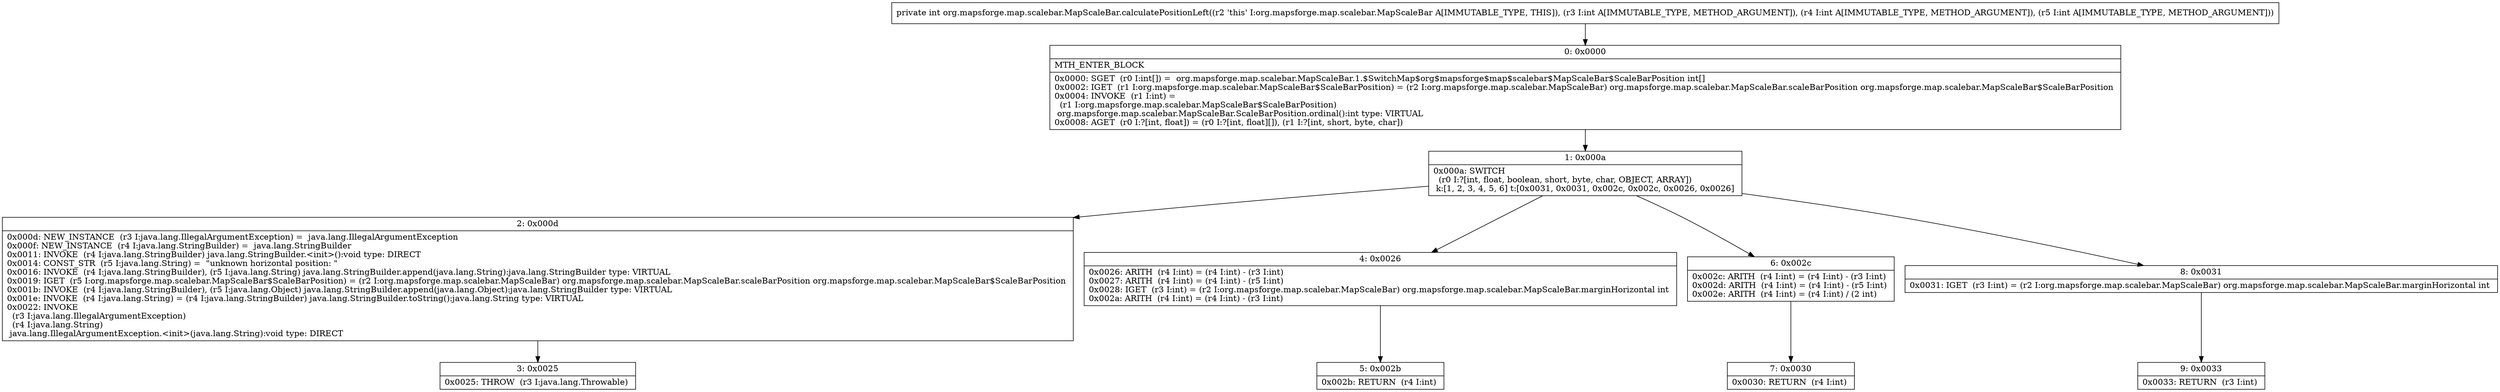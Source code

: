 digraph "CFG fororg.mapsforge.map.scalebar.MapScaleBar.calculatePositionLeft(III)I" {
Node_0 [shape=record,label="{0\:\ 0x0000|MTH_ENTER_BLOCK\l|0x0000: SGET  (r0 I:int[]) =  org.mapsforge.map.scalebar.MapScaleBar.1.$SwitchMap$org$mapsforge$map$scalebar$MapScaleBar$ScaleBarPosition int[] \l0x0002: IGET  (r1 I:org.mapsforge.map.scalebar.MapScaleBar$ScaleBarPosition) = (r2 I:org.mapsforge.map.scalebar.MapScaleBar) org.mapsforge.map.scalebar.MapScaleBar.scaleBarPosition org.mapsforge.map.scalebar.MapScaleBar$ScaleBarPosition \l0x0004: INVOKE  (r1 I:int) = \l  (r1 I:org.mapsforge.map.scalebar.MapScaleBar$ScaleBarPosition)\l org.mapsforge.map.scalebar.MapScaleBar.ScaleBarPosition.ordinal():int type: VIRTUAL \l0x0008: AGET  (r0 I:?[int, float]) = (r0 I:?[int, float][]), (r1 I:?[int, short, byte, char]) \l}"];
Node_1 [shape=record,label="{1\:\ 0x000a|0x000a: SWITCH  \l  (r0 I:?[int, float, boolean, short, byte, char, OBJECT, ARRAY])\l k:[1, 2, 3, 4, 5, 6] t:[0x0031, 0x0031, 0x002c, 0x002c, 0x0026, 0x0026] \l}"];
Node_2 [shape=record,label="{2\:\ 0x000d|0x000d: NEW_INSTANCE  (r3 I:java.lang.IllegalArgumentException) =  java.lang.IllegalArgumentException \l0x000f: NEW_INSTANCE  (r4 I:java.lang.StringBuilder) =  java.lang.StringBuilder \l0x0011: INVOKE  (r4 I:java.lang.StringBuilder) java.lang.StringBuilder.\<init\>():void type: DIRECT \l0x0014: CONST_STR  (r5 I:java.lang.String) =  \"unknown horizontal position: \" \l0x0016: INVOKE  (r4 I:java.lang.StringBuilder), (r5 I:java.lang.String) java.lang.StringBuilder.append(java.lang.String):java.lang.StringBuilder type: VIRTUAL \l0x0019: IGET  (r5 I:org.mapsforge.map.scalebar.MapScaleBar$ScaleBarPosition) = (r2 I:org.mapsforge.map.scalebar.MapScaleBar) org.mapsforge.map.scalebar.MapScaleBar.scaleBarPosition org.mapsforge.map.scalebar.MapScaleBar$ScaleBarPosition \l0x001b: INVOKE  (r4 I:java.lang.StringBuilder), (r5 I:java.lang.Object) java.lang.StringBuilder.append(java.lang.Object):java.lang.StringBuilder type: VIRTUAL \l0x001e: INVOKE  (r4 I:java.lang.String) = (r4 I:java.lang.StringBuilder) java.lang.StringBuilder.toString():java.lang.String type: VIRTUAL \l0x0022: INVOKE  \l  (r3 I:java.lang.IllegalArgumentException)\l  (r4 I:java.lang.String)\l java.lang.IllegalArgumentException.\<init\>(java.lang.String):void type: DIRECT \l}"];
Node_3 [shape=record,label="{3\:\ 0x0025|0x0025: THROW  (r3 I:java.lang.Throwable) \l}"];
Node_4 [shape=record,label="{4\:\ 0x0026|0x0026: ARITH  (r4 I:int) = (r4 I:int) \- (r3 I:int) \l0x0027: ARITH  (r4 I:int) = (r4 I:int) \- (r5 I:int) \l0x0028: IGET  (r3 I:int) = (r2 I:org.mapsforge.map.scalebar.MapScaleBar) org.mapsforge.map.scalebar.MapScaleBar.marginHorizontal int \l0x002a: ARITH  (r4 I:int) = (r4 I:int) \- (r3 I:int) \l}"];
Node_5 [shape=record,label="{5\:\ 0x002b|0x002b: RETURN  (r4 I:int) \l}"];
Node_6 [shape=record,label="{6\:\ 0x002c|0x002c: ARITH  (r4 I:int) = (r4 I:int) \- (r3 I:int) \l0x002d: ARITH  (r4 I:int) = (r4 I:int) \- (r5 I:int) \l0x002e: ARITH  (r4 I:int) = (r4 I:int) \/ (2 int) \l}"];
Node_7 [shape=record,label="{7\:\ 0x0030|0x0030: RETURN  (r4 I:int) \l}"];
Node_8 [shape=record,label="{8\:\ 0x0031|0x0031: IGET  (r3 I:int) = (r2 I:org.mapsforge.map.scalebar.MapScaleBar) org.mapsforge.map.scalebar.MapScaleBar.marginHorizontal int \l}"];
Node_9 [shape=record,label="{9\:\ 0x0033|0x0033: RETURN  (r3 I:int) \l}"];
MethodNode[shape=record,label="{private int org.mapsforge.map.scalebar.MapScaleBar.calculatePositionLeft((r2 'this' I:org.mapsforge.map.scalebar.MapScaleBar A[IMMUTABLE_TYPE, THIS]), (r3 I:int A[IMMUTABLE_TYPE, METHOD_ARGUMENT]), (r4 I:int A[IMMUTABLE_TYPE, METHOD_ARGUMENT]), (r5 I:int A[IMMUTABLE_TYPE, METHOD_ARGUMENT])) }"];
MethodNode -> Node_0;
Node_0 -> Node_1;
Node_1 -> Node_2;
Node_1 -> Node_4;
Node_1 -> Node_6;
Node_1 -> Node_8;
Node_2 -> Node_3;
Node_4 -> Node_5;
Node_6 -> Node_7;
Node_8 -> Node_9;
}

